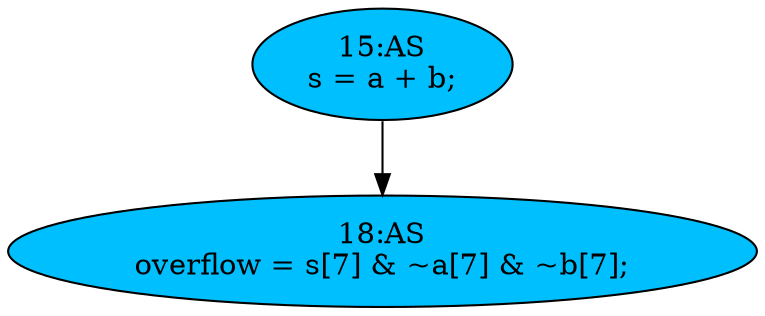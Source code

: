 strict digraph "compose( ,  )" {
	node [label="\N"];
	"15:AS"	[ast="<pyverilog.vparser.ast.Assign object at 0x7f1795ad6950>",
		def_var="['s']",
		fillcolor=deepskyblue,
		label="15:AS
s = a + b;",
		statements="[]",
		style=filled,
		typ=Assign,
		use_var="['a', 'b']"];
	"18:AS"	[ast="<pyverilog.vparser.ast.Assign object at 0x7f1795aced10>",
		def_var="['overflow']",
		fillcolor=deepskyblue,
		label="18:AS
overflow = s[7] & ~a[7] & ~b[7];",
		statements="[]",
		style=filled,
		typ=Assign,
		use_var="['s', 'a', 'b']"];
	"15:AS" -> "18:AS";
}
